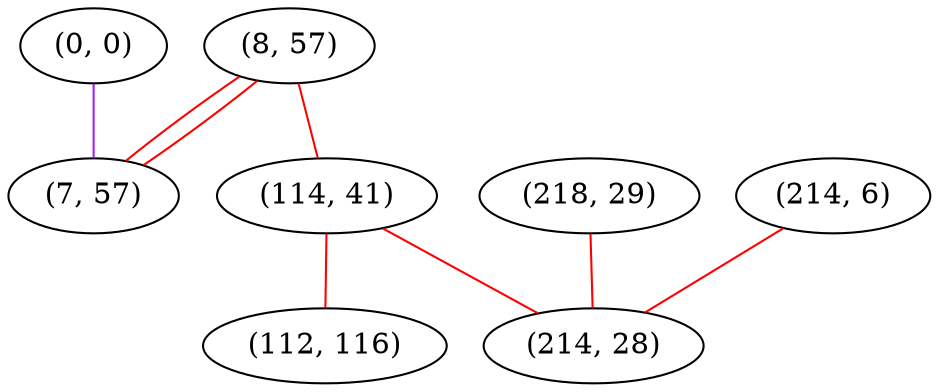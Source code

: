 graph "" {
"(8, 57)";
"(0, 0)";
"(218, 29)";
"(214, 6)";
"(7, 57)";
"(114, 41)";
"(112, 116)";
"(214, 28)";
"(8, 57)" -- "(114, 41)"  [color=red, key=0, weight=1];
"(8, 57)" -- "(7, 57)"  [color=red, key=0, weight=1];
"(8, 57)" -- "(7, 57)"  [color=red, key=1, weight=1];
"(0, 0)" -- "(7, 57)"  [color=purple, key=0, weight=4];
"(218, 29)" -- "(214, 28)"  [color=red, key=0, weight=1];
"(214, 6)" -- "(214, 28)"  [color=red, key=0, weight=1];
"(114, 41)" -- "(214, 28)"  [color=red, key=0, weight=1];
"(114, 41)" -- "(112, 116)"  [color=red, key=0, weight=1];
}

